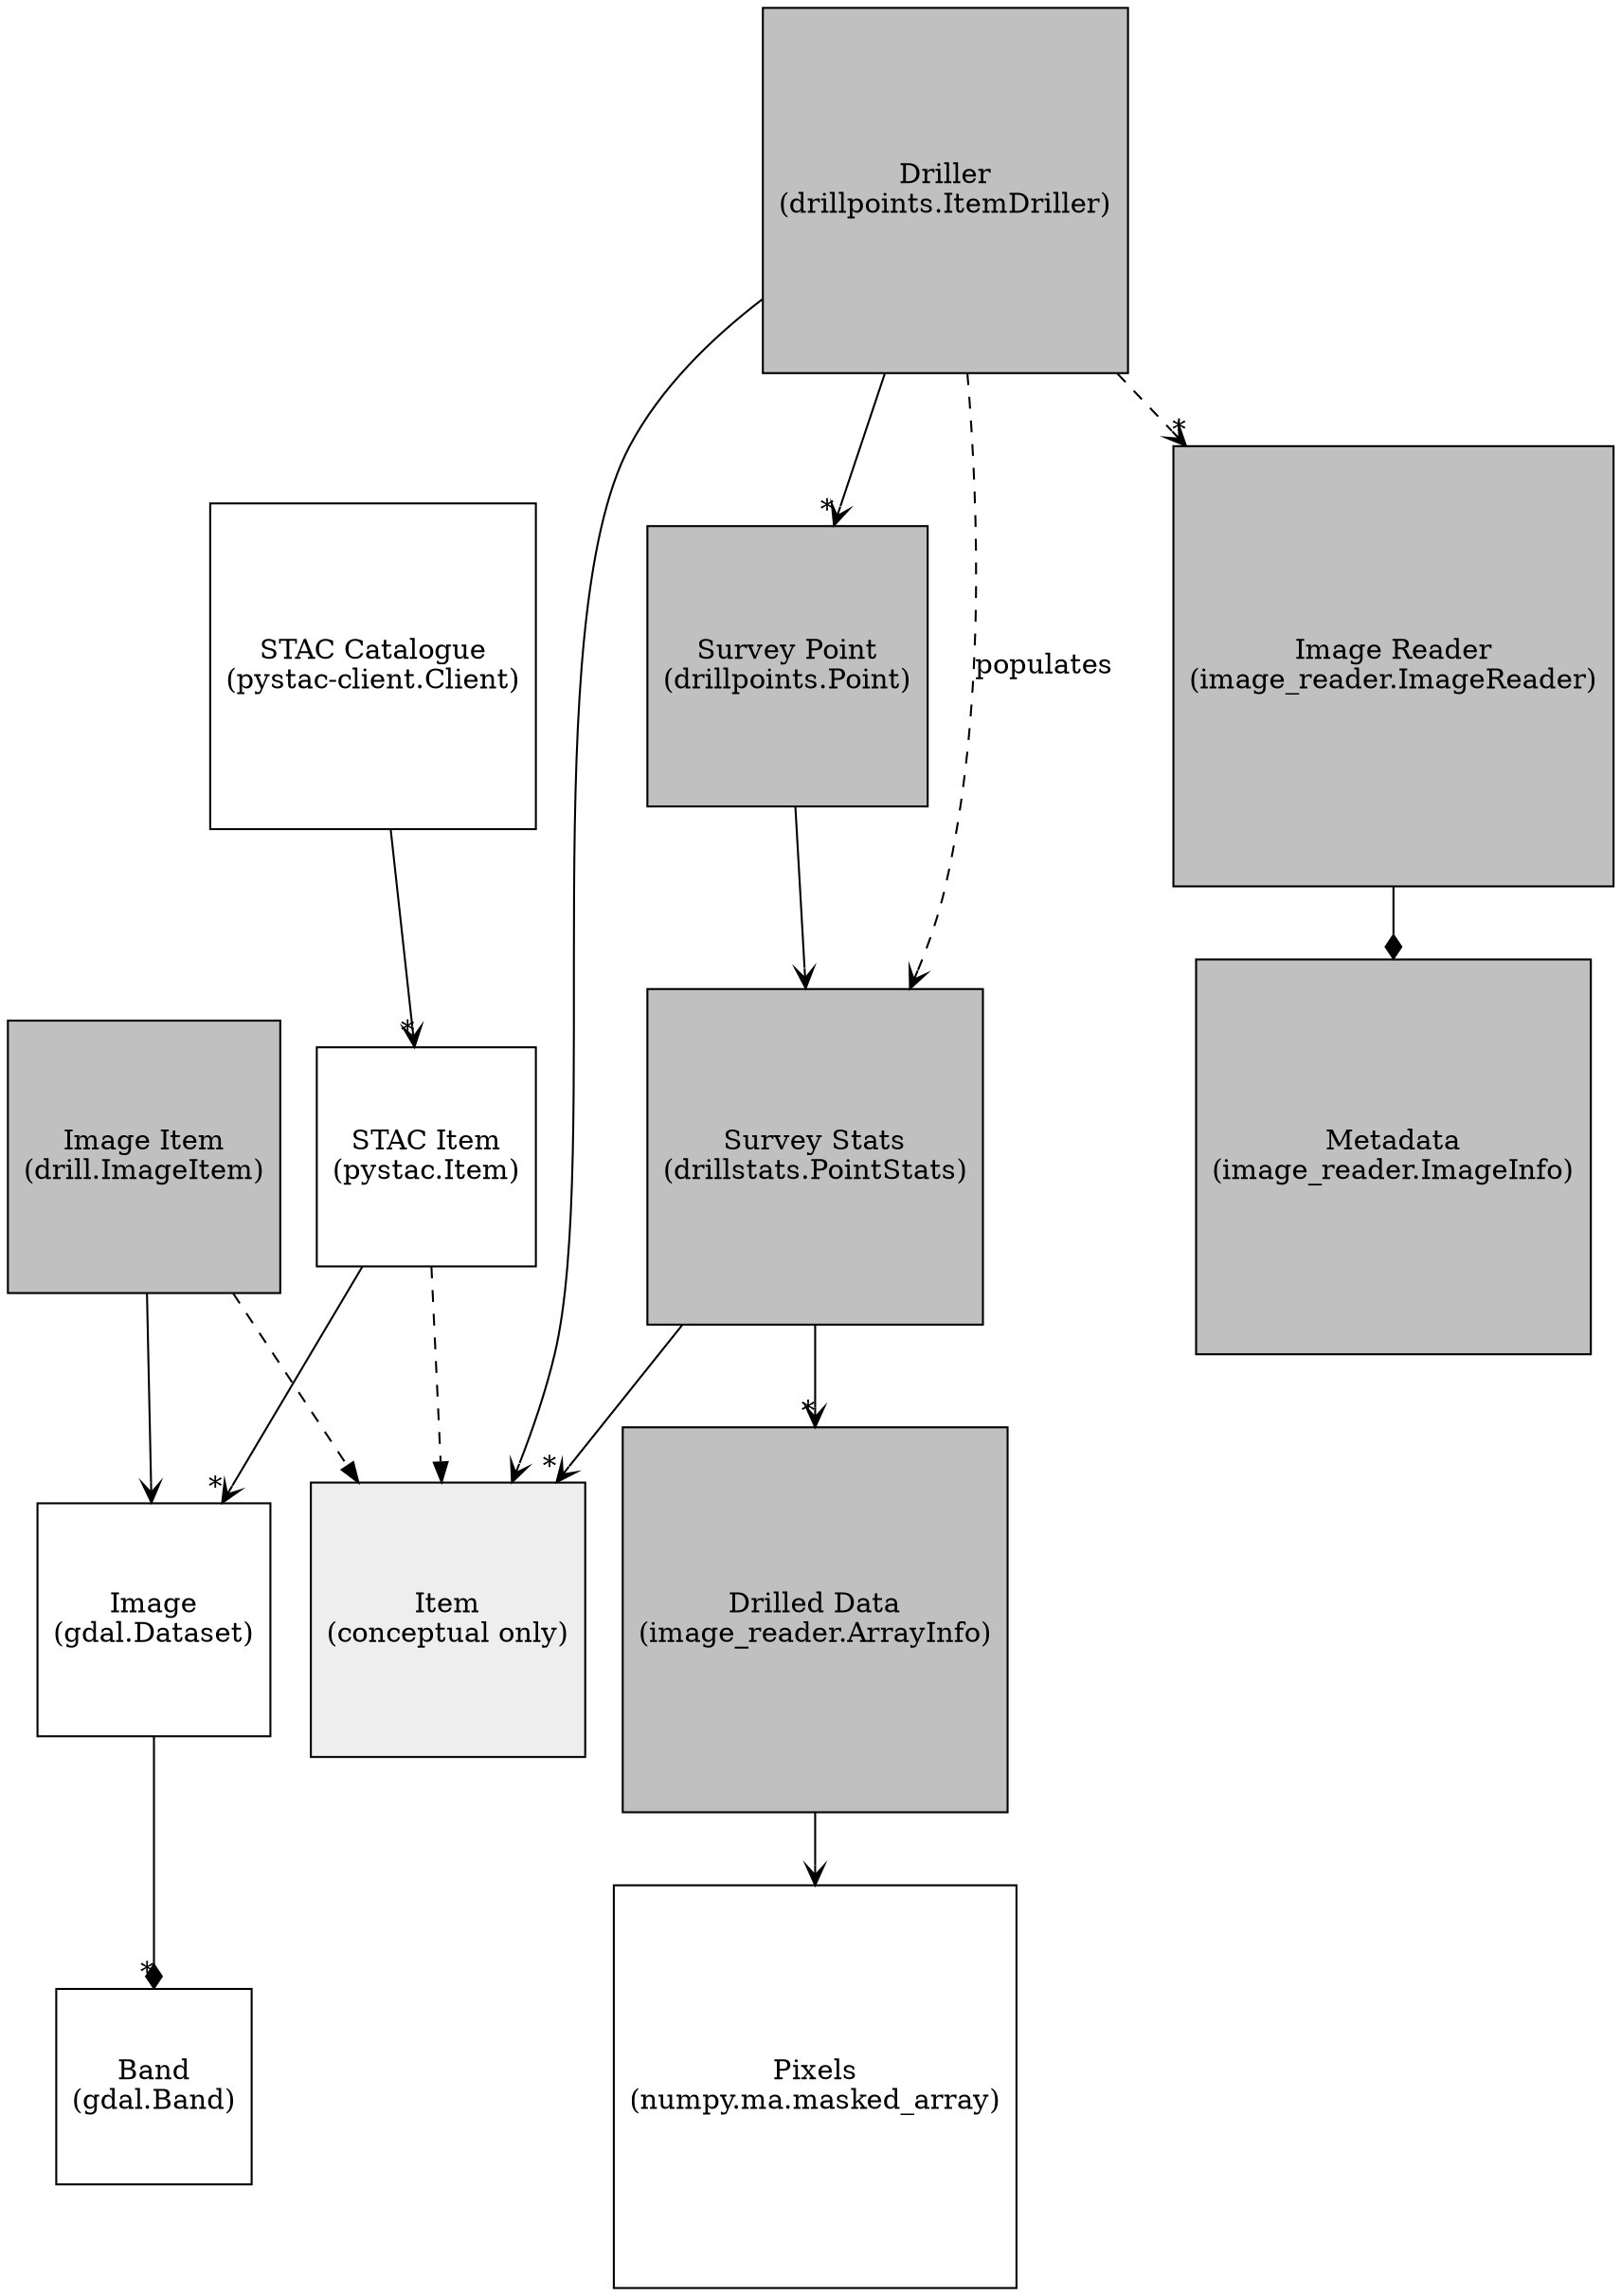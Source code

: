 digraph Structure {
    splines="TRUE";

    /* Entities */
    /* pixdrill classes */
    node [shape="square" style="filled" fillcolor="grey"]
    ImageItem [label="Image Item\n(drill.ImageItem)"]
    ImageReader [label="Image Reader\n(image_reader.ImageReader)"]
    ImageInfo [label="Metadata\n(image_reader.ImageInfo)"]
    Point [label="Survey Point\n(drillpoints.Point)"]
    PointStats [label="Survey Stats\n(drillstats.PointStats)"]
    Driller [label="Driller\n(drillpoints.ItemDriller)"]
    ArrayInfo [label="Drilled Data\n(image_reader.ArrayInfo)"]
    /* Class from other packages */
    Item [label="Item\n(conceptual only)" fillcolor="#eeeeee"]
    node [shape="square", style=""]
    StacItem [label="STAC Item\n(pystac.Item)"]
    StacCatalogue [label="STAC Catalogue\n(pystac-client.Client)"]
    Image [label="Image\n(gdal.Dataset)"]
    Band [label="Band\n(gdal.Band)"]
    PixelData [label="Pixels\n(numpy.ma.masked_array)"]

    
    /* Inheritance Relationships */
    edge [arrowhead="o"]

    /* Associations */
    edge [arrowhead="vee"]
    StacItem -> Image[headlabel="*"]
    ImageItem -> Image
    PointStats -> Item[headlabel="*"]
    Driller -> Item
    StacCatalogue -> StacItem[headlabel="*"]
    Point -> PointStats
    PointStats -> ArrayInfo[headlabel="*"]
    Driller -> Point[headlabel="*"]
    ArrayInfo -> PixelData

    /* Compositions */
    edge [arrowhead="diamond"]
    ImageReader -> ImageInfo
    Image -> Band[headlabel="*"]

    /* Dependencies */
    edge [arrowhead="vee" style="dashed"]
    Driller -> ImageReader[headlabel="*"]
    Driller -> PointStats[label="populates"]

    /* Realisations */
    edge [arrowhead="normal" style="dashed"]
    StacItem -> Item
    ImageItem -> Item



    /* Notes */
    /*(ItemNote [label="Add comment here", shape="note"]
    edge [arrowhead="odiamond"]
    ItemNote -> Item*/
    
    /* Ranks ?? */
    /*{ rank=same; StacItem; ImageItem}*/
    /*{ rank=same; Image};*/
}